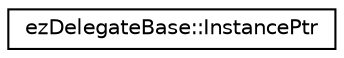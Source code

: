digraph "Graphical Class Hierarchy"
{
 // LATEX_PDF_SIZE
  edge [fontname="Helvetica",fontsize="10",labelfontname="Helvetica",labelfontsize="10"];
  node [fontname="Helvetica",fontsize="10",shape=record];
  rankdir="LR";
  Node0 [label="ezDelegateBase::InstancePtr",height=0.2,width=0.4,color="black", fillcolor="white", style="filled",URL="$d7/dfb/unionez_delegate_base_1_1_instance_ptr.htm",tooltip=" "];
}

